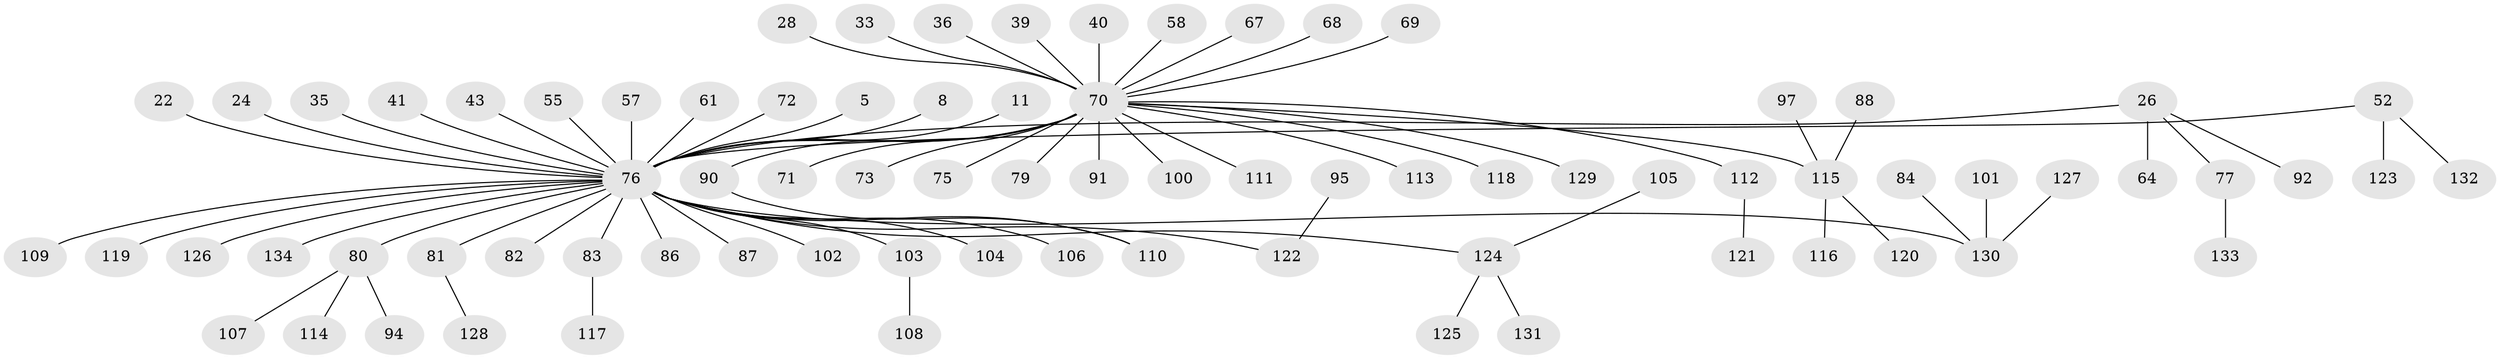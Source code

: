// original degree distribution, {28: 0.007462686567164179, 2: 0.20149253731343283, 8: 0.014925373134328358, 3: 0.05223880597014925, 1: 0.6194029850746269, 4: 0.03731343283582089, 9: 0.007462686567164179, 6: 0.022388059701492536, 7: 0.022388059701492536, 5: 0.014925373134328358}
// Generated by graph-tools (version 1.1) at 2025/50/03/04/25 21:50:06]
// undirected, 80 vertices, 80 edges
graph export_dot {
graph [start="1"]
  node [color=gray90,style=filled];
  5;
  8;
  11;
  22;
  24;
  26 [super="+14"];
  28;
  33;
  35;
  36;
  39;
  40;
  41;
  43;
  52;
  55;
  57;
  58 [super="+19+31"];
  61;
  64;
  67 [super="+59"];
  68;
  69;
  70 [super="+21+38"];
  71;
  72;
  73;
  75;
  76 [super="+1+47+2+6"];
  77;
  79;
  80 [super="+15+29+45+74"];
  81 [super="+62"];
  82 [super="+32"];
  83;
  84;
  86;
  87 [super="+65"];
  88 [super="+56"];
  90;
  91;
  92;
  94;
  95;
  97;
  100;
  101;
  102;
  103;
  104;
  105;
  106;
  107;
  108;
  109;
  110;
  111 [super="+50"];
  112 [super="+25+60+98"];
  113;
  114;
  115 [super="+37"];
  116;
  117;
  118;
  119;
  120;
  121;
  122 [super="+66+78"];
  123 [super="+99"];
  124 [super="+96+63+89"];
  125;
  126;
  127;
  128;
  129;
  130 [super="+20+23+42"];
  131;
  132;
  133;
  134;
  5 -- 76;
  8 -- 76;
  11 -- 76;
  22 -- 76;
  24 -- 76;
  26 -- 92;
  26 -- 76 [weight=2];
  26 -- 64;
  26 -- 77;
  28 -- 70;
  33 -- 70;
  35 -- 76;
  36 -- 70;
  39 -- 70;
  40 -- 70;
  41 -- 76;
  43 -- 76;
  52 -- 123 [weight=2];
  52 -- 132;
  52 -- 76;
  55 -- 76;
  57 -- 76;
  58 -- 70;
  61 -- 76;
  67 -- 70;
  68 -- 70;
  69 -- 70;
  70 -- 76 [weight=3];
  70 -- 129;
  70 -- 100;
  70 -- 118;
  70 -- 75;
  70 -- 71;
  70 -- 73;
  70 -- 79;
  70 -- 90;
  70 -- 91;
  70 -- 113;
  70 -- 115 [weight=2];
  70 -- 112;
  70 -- 111;
  72 -- 76;
  76 -- 103;
  76 -- 134;
  76 -- 119;
  76 -- 104;
  76 -- 106;
  76 -- 110;
  76 -- 86;
  76 -- 126;
  76 -- 102;
  76 -- 109;
  76 -- 83;
  76 -- 80;
  76 -- 130;
  76 -- 82;
  76 -- 124;
  76 -- 81;
  76 -- 87;
  76 -- 122;
  77 -- 133;
  80 -- 107;
  80 -- 94;
  80 -- 114;
  81 -- 128;
  83 -- 117;
  84 -- 130;
  88 -- 115;
  90 -- 110;
  95 -- 122;
  97 -- 115;
  101 -- 130;
  103 -- 108;
  105 -- 124;
  112 -- 121;
  115 -- 116;
  115 -- 120;
  124 -- 125;
  124 -- 131;
  127 -- 130;
}
